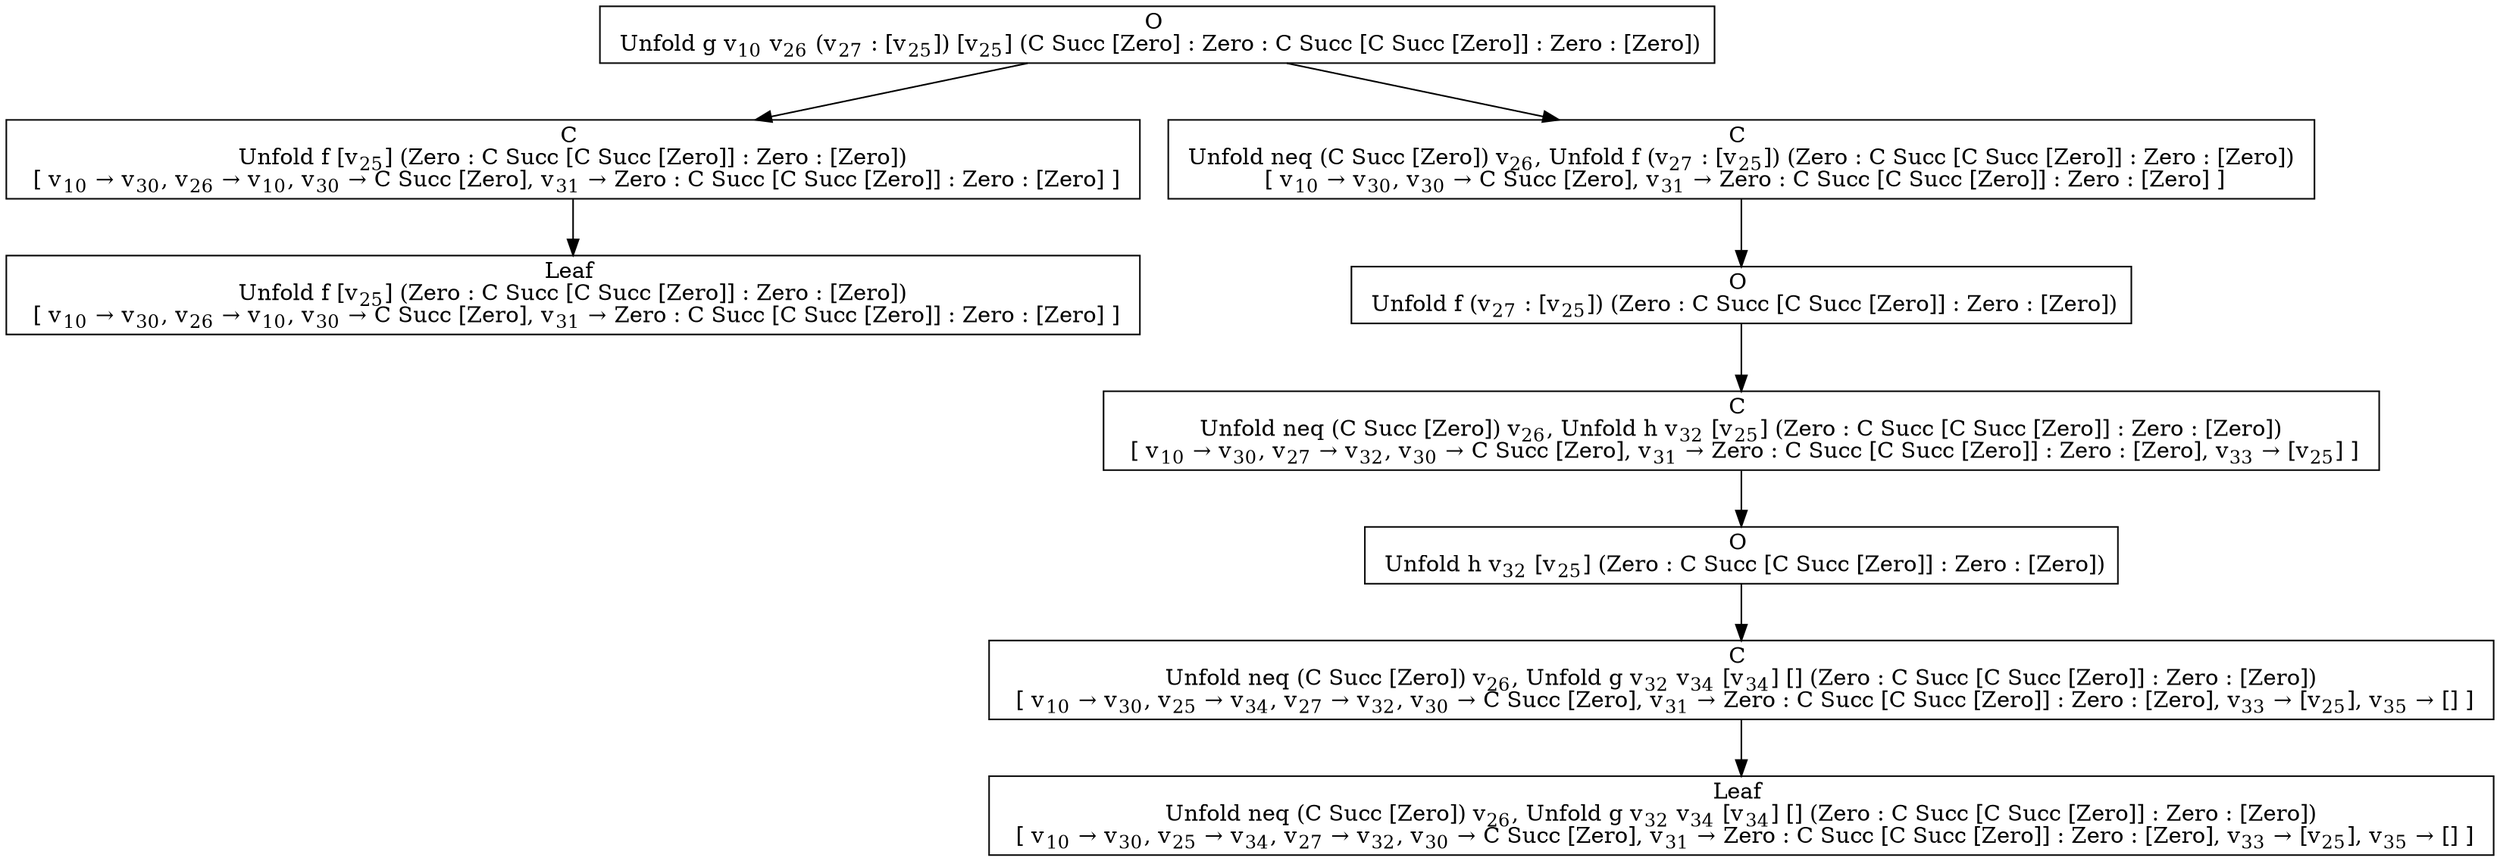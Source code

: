 digraph {
    graph [rankdir=TB
          ,bgcolor=transparent];
    node [shape=box
         ,fillcolor=white
         ,style=filled];
    0 [label=<O <BR/> Unfold g v<SUB>10</SUB> v<SUB>26</SUB> (v<SUB>27</SUB> : [v<SUB>25</SUB>]) [v<SUB>25</SUB>] (C Succ [Zero] : Zero : C Succ [C Succ [Zero]] : Zero : [Zero])>];
    1 [label=<C <BR/> Unfold f [v<SUB>25</SUB>] (Zero : C Succ [C Succ [Zero]] : Zero : [Zero]) <BR/>  [ v<SUB>10</SUB> &rarr; v<SUB>30</SUB>, v<SUB>26</SUB> &rarr; v<SUB>10</SUB>, v<SUB>30</SUB> &rarr; C Succ [Zero], v<SUB>31</SUB> &rarr; Zero : C Succ [C Succ [Zero]] : Zero : [Zero] ] >];
    2 [label=<C <BR/> Unfold neq (C Succ [Zero]) v<SUB>26</SUB>, Unfold f (v<SUB>27</SUB> : [v<SUB>25</SUB>]) (Zero : C Succ [C Succ [Zero]] : Zero : [Zero]) <BR/>  [ v<SUB>10</SUB> &rarr; v<SUB>30</SUB>, v<SUB>30</SUB> &rarr; C Succ [Zero], v<SUB>31</SUB> &rarr; Zero : C Succ [C Succ [Zero]] : Zero : [Zero] ] >];
    3 [label=<Leaf <BR/> Unfold f [v<SUB>25</SUB>] (Zero : C Succ [C Succ [Zero]] : Zero : [Zero]) <BR/>  [ v<SUB>10</SUB> &rarr; v<SUB>30</SUB>, v<SUB>26</SUB> &rarr; v<SUB>10</SUB>, v<SUB>30</SUB> &rarr; C Succ [Zero], v<SUB>31</SUB> &rarr; Zero : C Succ [C Succ [Zero]] : Zero : [Zero] ] >];
    4 [label=<O <BR/> Unfold f (v<SUB>27</SUB> : [v<SUB>25</SUB>]) (Zero : C Succ [C Succ [Zero]] : Zero : [Zero])>];
    5 [label=<C <BR/> Unfold neq (C Succ [Zero]) v<SUB>26</SUB>, Unfold h v<SUB>32</SUB> [v<SUB>25</SUB>] (Zero : C Succ [C Succ [Zero]] : Zero : [Zero]) <BR/>  [ v<SUB>10</SUB> &rarr; v<SUB>30</SUB>, v<SUB>27</SUB> &rarr; v<SUB>32</SUB>, v<SUB>30</SUB> &rarr; C Succ [Zero], v<SUB>31</SUB> &rarr; Zero : C Succ [C Succ [Zero]] : Zero : [Zero], v<SUB>33</SUB> &rarr; [v<SUB>25</SUB>] ] >];
    6 [label=<O <BR/> Unfold h v<SUB>32</SUB> [v<SUB>25</SUB>] (Zero : C Succ [C Succ [Zero]] : Zero : [Zero])>];
    7 [label=<C <BR/> Unfold neq (C Succ [Zero]) v<SUB>26</SUB>, Unfold g v<SUB>32</SUB> v<SUB>34</SUB> [v<SUB>34</SUB>] [] (Zero : C Succ [C Succ [Zero]] : Zero : [Zero]) <BR/>  [ v<SUB>10</SUB> &rarr; v<SUB>30</SUB>, v<SUB>25</SUB> &rarr; v<SUB>34</SUB>, v<SUB>27</SUB> &rarr; v<SUB>32</SUB>, v<SUB>30</SUB> &rarr; C Succ [Zero], v<SUB>31</SUB> &rarr; Zero : C Succ [C Succ [Zero]] : Zero : [Zero], v<SUB>33</SUB> &rarr; [v<SUB>25</SUB>], v<SUB>35</SUB> &rarr; [] ] >];
    8 [label=<Leaf <BR/> Unfold neq (C Succ [Zero]) v<SUB>26</SUB>, Unfold g v<SUB>32</SUB> v<SUB>34</SUB> [v<SUB>34</SUB>] [] (Zero : C Succ [C Succ [Zero]] : Zero : [Zero]) <BR/>  [ v<SUB>10</SUB> &rarr; v<SUB>30</SUB>, v<SUB>25</SUB> &rarr; v<SUB>34</SUB>, v<SUB>27</SUB> &rarr; v<SUB>32</SUB>, v<SUB>30</SUB> &rarr; C Succ [Zero], v<SUB>31</SUB> &rarr; Zero : C Succ [C Succ [Zero]] : Zero : [Zero], v<SUB>33</SUB> &rarr; [v<SUB>25</SUB>], v<SUB>35</SUB> &rarr; [] ] >];
    0 -> 1 [label=""];
    0 -> 2 [label=""];
    1 -> 3 [label=""];
    2 -> 4 [label=""];
    4 -> 5 [label=""];
    5 -> 6 [label=""];
    6 -> 7 [label=""];
    7 -> 8 [label=""];
}